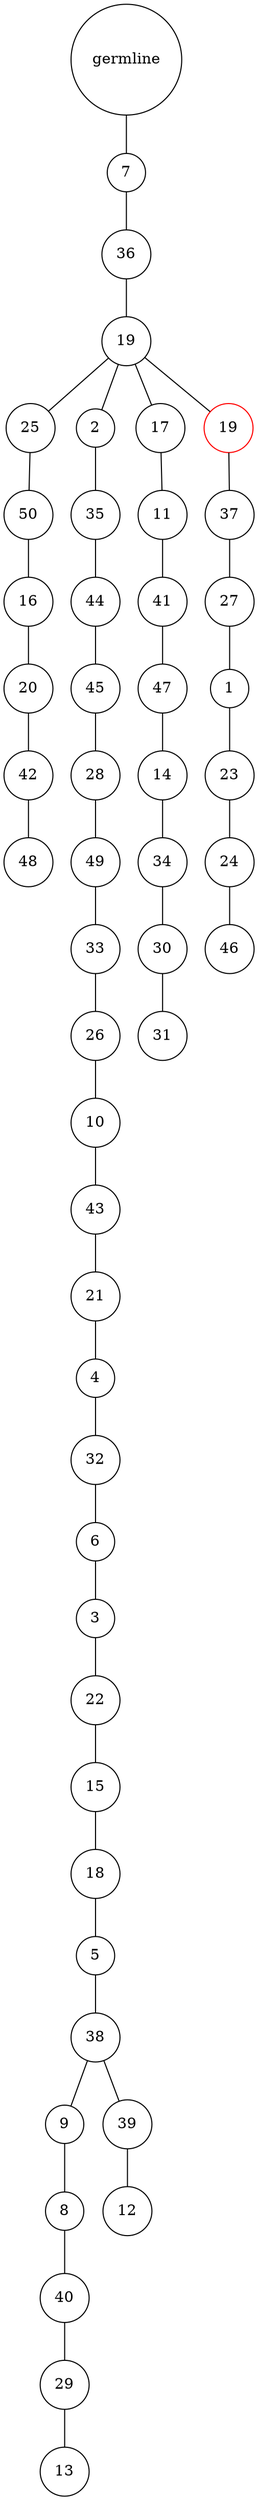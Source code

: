 graph {
	rankdir=UD;
	splines=line;
	node [shape=circle]
	"0x7fd482191610" [label="germline"];
	"0x7fd482191640" [label="7"];
	"0x7fd482191610" -- "0x7fd482191640" ;
	"0x7fd482191670" [label="36"];
	"0x7fd482191640" -- "0x7fd482191670" ;
	"0x7fd4821916a0" [label="19"];
	"0x7fd482191670" -- "0x7fd4821916a0" ;
	"0x7fd4821916d0" [label="25"];
	"0x7fd4821916a0" -- "0x7fd4821916d0" ;
	"0x7fd482191700" [label="50"];
	"0x7fd4821916d0" -- "0x7fd482191700" ;
	"0x7fd482191730" [label="16"];
	"0x7fd482191700" -- "0x7fd482191730" ;
	"0x7fd482191760" [label="20"];
	"0x7fd482191730" -- "0x7fd482191760" ;
	"0x7fd482191790" [label="42"];
	"0x7fd482191760" -- "0x7fd482191790" ;
	"0x7fd4821917c0" [label="48"];
	"0x7fd482191790" -- "0x7fd4821917c0" ;
	"0x7fd4821917f0" [label="2"];
	"0x7fd4821916a0" -- "0x7fd4821917f0" ;
	"0x7fd482191820" [label="35"];
	"0x7fd4821917f0" -- "0x7fd482191820" ;
	"0x7fd482191850" [label="44"];
	"0x7fd482191820" -- "0x7fd482191850" ;
	"0x7fd482191880" [label="45"];
	"0x7fd482191850" -- "0x7fd482191880" ;
	"0x7fd4821918b0" [label="28"];
	"0x7fd482191880" -- "0x7fd4821918b0" ;
	"0x7fd4821918e0" [label="49"];
	"0x7fd4821918b0" -- "0x7fd4821918e0" ;
	"0x7fd482191910" [label="33"];
	"0x7fd4821918e0" -- "0x7fd482191910" ;
	"0x7fd482191940" [label="26"];
	"0x7fd482191910" -- "0x7fd482191940" ;
	"0x7fd482191970" [label="10"];
	"0x7fd482191940" -- "0x7fd482191970" ;
	"0x7fd4821919a0" [label="43"];
	"0x7fd482191970" -- "0x7fd4821919a0" ;
	"0x7fd4821919d0" [label="21"];
	"0x7fd4821919a0" -- "0x7fd4821919d0" ;
	"0x7fd482191a00" [label="4"];
	"0x7fd4821919d0" -- "0x7fd482191a00" ;
	"0x7fd482191a30" [label="32"];
	"0x7fd482191a00" -- "0x7fd482191a30" ;
	"0x7fd482191a60" [label="6"];
	"0x7fd482191a30" -- "0x7fd482191a60" ;
	"0x7fd482191a90" [label="3"];
	"0x7fd482191a60" -- "0x7fd482191a90" ;
	"0x7fd482191ac0" [label="22"];
	"0x7fd482191a90" -- "0x7fd482191ac0" ;
	"0x7fd482191af0" [label="15"];
	"0x7fd482191ac0" -- "0x7fd482191af0" ;
	"0x7fd482191b20" [label="18"];
	"0x7fd482191af0" -- "0x7fd482191b20" ;
	"0x7fd482191b50" [label="5"];
	"0x7fd482191b20" -- "0x7fd482191b50" ;
	"0x7fd482191b80" [label="38"];
	"0x7fd482191b50" -- "0x7fd482191b80" ;
	"0x7fd482191bb0" [label="9"];
	"0x7fd482191b80" -- "0x7fd482191bb0" ;
	"0x7fd482191be0" [label="8"];
	"0x7fd482191bb0" -- "0x7fd482191be0" ;
	"0x7fd482191c10" [label="40"];
	"0x7fd482191be0" -- "0x7fd482191c10" ;
	"0x7fd482191c40" [label="29"];
	"0x7fd482191c10" -- "0x7fd482191c40" ;
	"0x7fd482191c70" [label="13"];
	"0x7fd482191c40" -- "0x7fd482191c70" ;
	"0x7fd482191ca0" [label="39"];
	"0x7fd482191b80" -- "0x7fd482191ca0" ;
	"0x7fd482191cd0" [label="12"];
	"0x7fd482191ca0" -- "0x7fd482191cd0" ;
	"0x7fd482191d00" [label="17"];
	"0x7fd4821916a0" -- "0x7fd482191d00" ;
	"0x7fd482191d30" [label="11"];
	"0x7fd482191d00" -- "0x7fd482191d30" ;
	"0x7fd482191d60" [label="41"];
	"0x7fd482191d30" -- "0x7fd482191d60" ;
	"0x7fd482191d90" [label="47"];
	"0x7fd482191d60" -- "0x7fd482191d90" ;
	"0x7fd482191dc0" [label="14"];
	"0x7fd482191d90" -- "0x7fd482191dc0" ;
	"0x7fd482191df0" [label="34"];
	"0x7fd482191dc0" -- "0x7fd482191df0" ;
	"0x7fd482191e20" [label="30"];
	"0x7fd482191df0" -- "0x7fd482191e20" ;
	"0x7fd482191e50" [label="31"];
	"0x7fd482191e20" -- "0x7fd482191e50" ;
	"0x7fd482191e80" [label="19",color="red"];
	"0x7fd4821916a0" -- "0x7fd482191e80" ;
	"0x7fd482191eb0" [label="37"];
	"0x7fd482191e80" -- "0x7fd482191eb0" ;
	"0x7fd482191ee0" [label="27"];
	"0x7fd482191eb0" -- "0x7fd482191ee0" ;
	"0x7fd482191f10" [label="1"];
	"0x7fd482191ee0" -- "0x7fd482191f10" ;
	"0x7fd482191f40" [label="23"];
	"0x7fd482191f10" -- "0x7fd482191f40" ;
	"0x7fd482191f70" [label="24"];
	"0x7fd482191f40" -- "0x7fd482191f70" ;
	"0x7fd482191fa0" [label="46"];
	"0x7fd482191f70" -- "0x7fd482191fa0" ;
}
